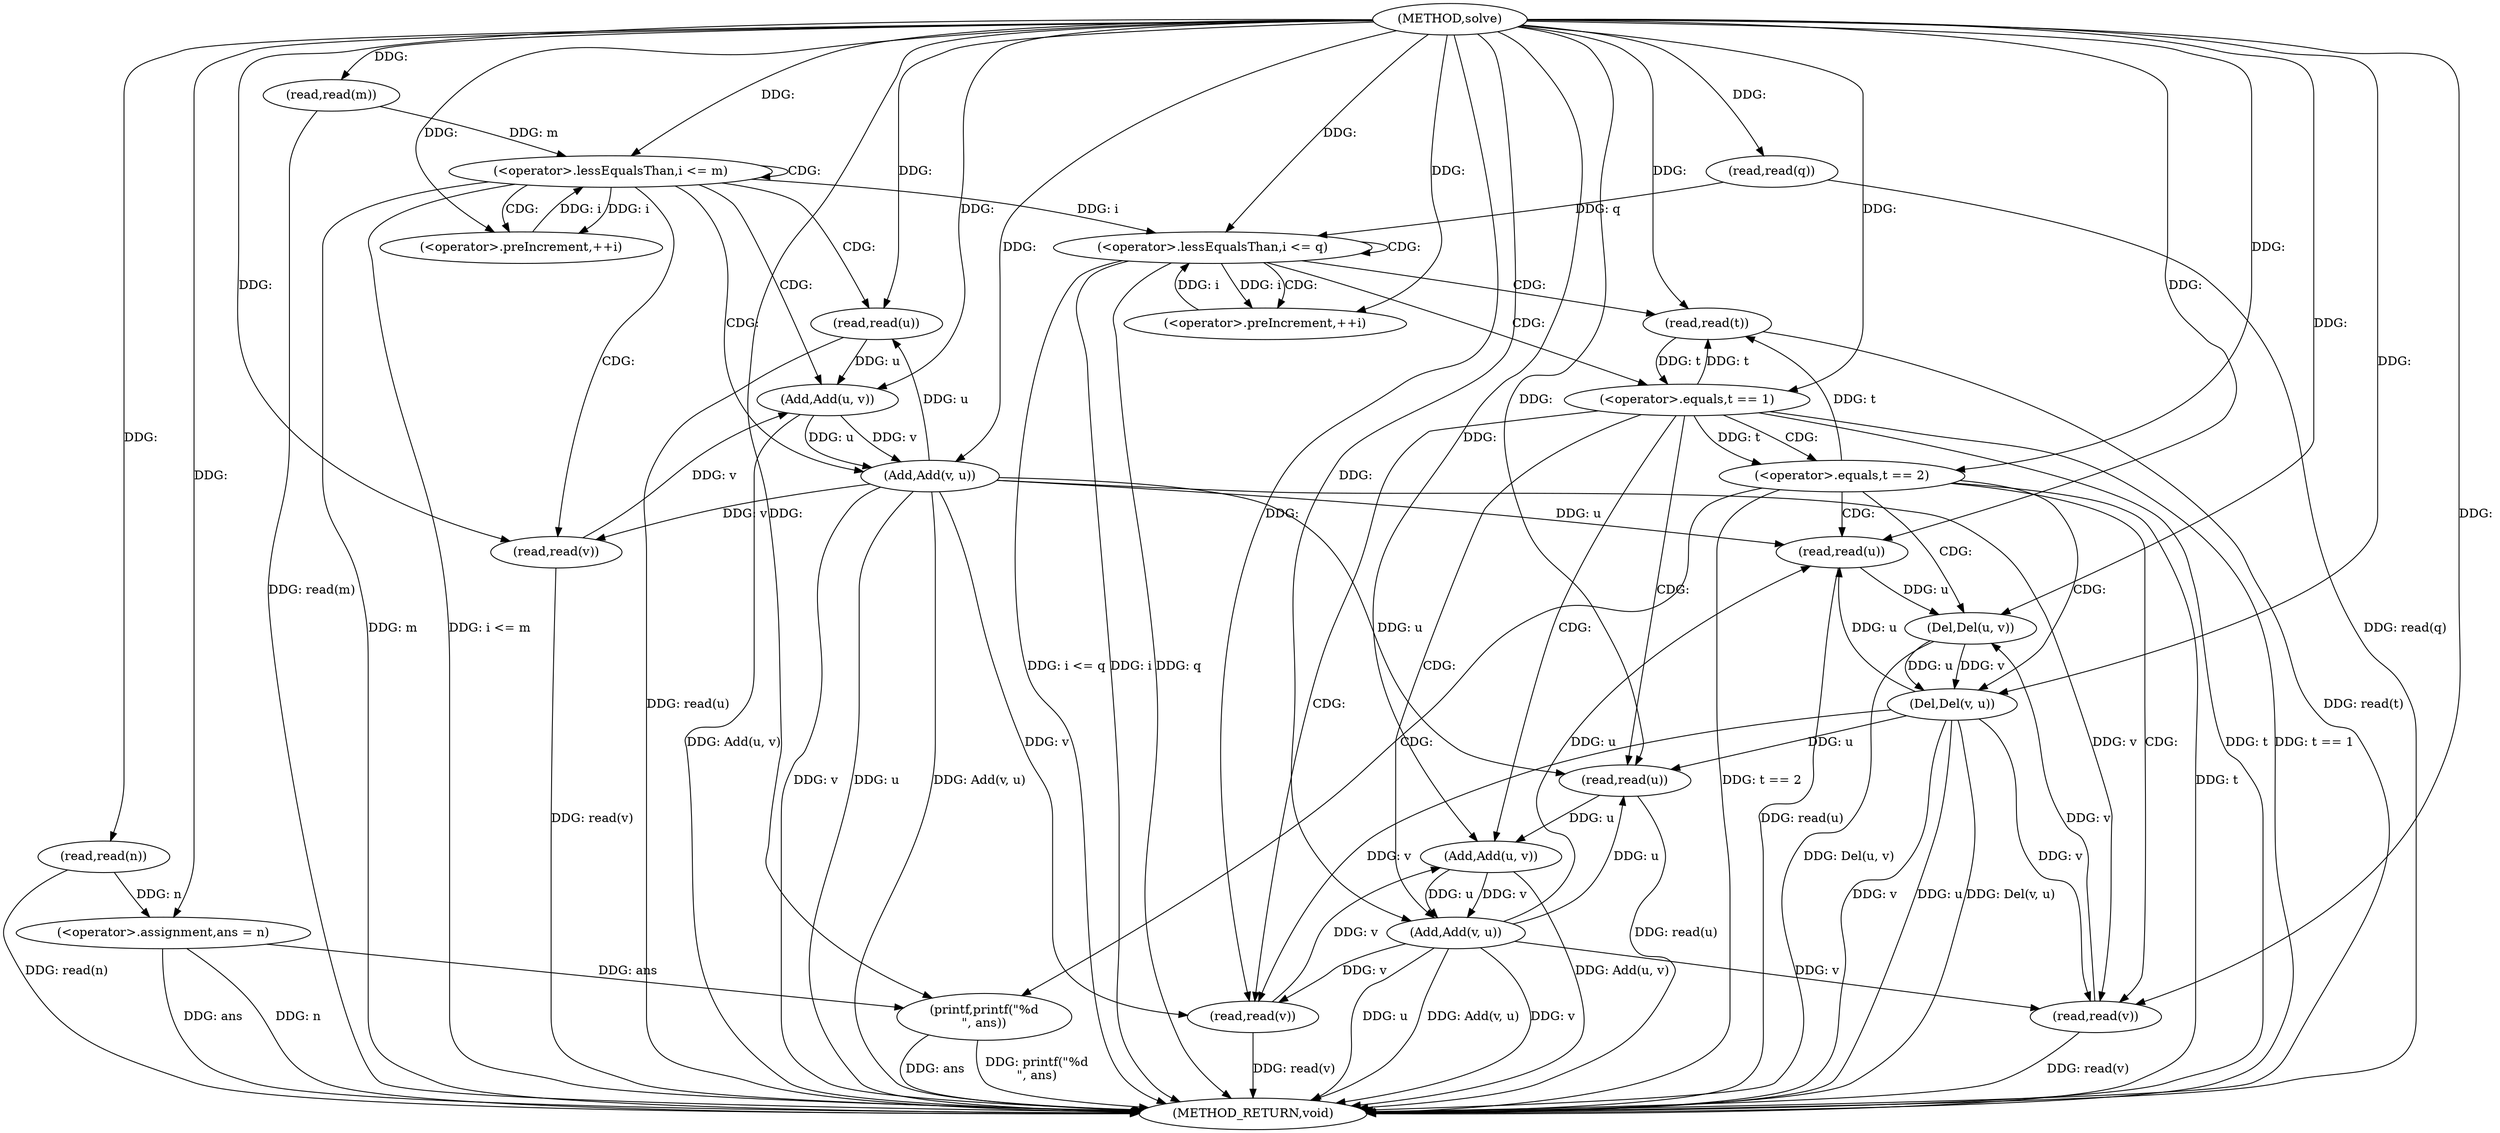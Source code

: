 digraph "solve" {  
"1000197" [label = "(METHOD,solve)" ]
"1000283" [label = "(METHOD_RETURN,void)" ]
"1000199" [label = "(read,read(n))" ]
"1000201" [label = "(read,read(m))" ]
"1000203" [label = "(<operator>.assignment,ans = n)" ]
"1000229" [label = "(read,read(q))" ]
"1000213" [label = "(<operator>.lessEqualsThan,i <= m)" ]
"1000216" [label = "(<operator>.preIncrement,++i)" ]
"1000239" [label = "(<operator>.lessEqualsThan,i <= q)" ]
"1000242" [label = "(<operator>.preIncrement,++i)" ]
"1000219" [label = "(read,read(u))" ]
"1000221" [label = "(read,read(v))" ]
"1000223" [label = "(Add,Add(u, v))" ]
"1000226" [label = "(Add,Add(v, u))" ]
"1000245" [label = "(read,read(t))" ]
"1000248" [label = "(<operator>.equals,t == 1)" ]
"1000252" [label = "(read,read(u))" ]
"1000254" [label = "(read,read(v))" ]
"1000256" [label = "(Add,Add(u, v))" ]
"1000259" [label = "(Add,Add(v, u))" ]
"1000264" [label = "(<operator>.equals,t == 2)" ]
"1000268" [label = "(read,read(u))" ]
"1000270" [label = "(read,read(v))" ]
"1000272" [label = "(Del,Del(u, v))" ]
"1000275" [label = "(Del,Del(v, u))" ]
"1000280" [label = "(printf,printf(\"%d\n\", ans))" ]
  "1000199" -> "1000283"  [ label = "DDG: read(n)"] 
  "1000201" -> "1000283"  [ label = "DDG: read(m)"] 
  "1000203" -> "1000283"  [ label = "DDG: ans"] 
  "1000203" -> "1000283"  [ label = "DDG: n"] 
  "1000213" -> "1000283"  [ label = "DDG: m"] 
  "1000213" -> "1000283"  [ label = "DDG: i <= m"] 
  "1000229" -> "1000283"  [ label = "DDG: read(q)"] 
  "1000239" -> "1000283"  [ label = "DDG: i"] 
  "1000239" -> "1000283"  [ label = "DDG: q"] 
  "1000239" -> "1000283"  [ label = "DDG: i <= q"] 
  "1000245" -> "1000283"  [ label = "DDG: read(t)"] 
  "1000248" -> "1000283"  [ label = "DDG: t"] 
  "1000248" -> "1000283"  [ label = "DDG: t == 1"] 
  "1000264" -> "1000283"  [ label = "DDG: t"] 
  "1000264" -> "1000283"  [ label = "DDG: t == 2"] 
  "1000280" -> "1000283"  [ label = "DDG: ans"] 
  "1000280" -> "1000283"  [ label = "DDG: printf(\"%d\n\", ans)"] 
  "1000268" -> "1000283"  [ label = "DDG: read(u)"] 
  "1000270" -> "1000283"  [ label = "DDG: read(v)"] 
  "1000272" -> "1000283"  [ label = "DDG: Del(u, v)"] 
  "1000275" -> "1000283"  [ label = "DDG: v"] 
  "1000275" -> "1000283"  [ label = "DDG: u"] 
  "1000275" -> "1000283"  [ label = "DDG: Del(v, u)"] 
  "1000252" -> "1000283"  [ label = "DDG: read(u)"] 
  "1000254" -> "1000283"  [ label = "DDG: read(v)"] 
  "1000256" -> "1000283"  [ label = "DDG: Add(u, v)"] 
  "1000259" -> "1000283"  [ label = "DDG: v"] 
  "1000259" -> "1000283"  [ label = "DDG: u"] 
  "1000259" -> "1000283"  [ label = "DDG: Add(v, u)"] 
  "1000219" -> "1000283"  [ label = "DDG: read(u)"] 
  "1000221" -> "1000283"  [ label = "DDG: read(v)"] 
  "1000223" -> "1000283"  [ label = "DDG: Add(u, v)"] 
  "1000226" -> "1000283"  [ label = "DDG: v"] 
  "1000226" -> "1000283"  [ label = "DDG: u"] 
  "1000226" -> "1000283"  [ label = "DDG: Add(v, u)"] 
  "1000199" -> "1000203"  [ label = "DDG: n"] 
  "1000197" -> "1000203"  [ label = "DDG: "] 
  "1000197" -> "1000199"  [ label = "DDG: "] 
  "1000197" -> "1000201"  [ label = "DDG: "] 
  "1000197" -> "1000229"  [ label = "DDG: "] 
  "1000216" -> "1000213"  [ label = "DDG: i"] 
  "1000197" -> "1000213"  [ label = "DDG: "] 
  "1000201" -> "1000213"  [ label = "DDG: m"] 
  "1000213" -> "1000216"  [ label = "DDG: i"] 
  "1000197" -> "1000216"  [ label = "DDG: "] 
  "1000213" -> "1000239"  [ label = "DDG: i"] 
  "1000242" -> "1000239"  [ label = "DDG: i"] 
  "1000197" -> "1000239"  [ label = "DDG: "] 
  "1000229" -> "1000239"  [ label = "DDG: q"] 
  "1000239" -> "1000242"  [ label = "DDG: i"] 
  "1000197" -> "1000242"  [ label = "DDG: "] 
  "1000226" -> "1000219"  [ label = "DDG: u"] 
  "1000197" -> "1000219"  [ label = "DDG: "] 
  "1000226" -> "1000221"  [ label = "DDG: v"] 
  "1000197" -> "1000221"  [ label = "DDG: "] 
  "1000219" -> "1000223"  [ label = "DDG: u"] 
  "1000197" -> "1000223"  [ label = "DDG: "] 
  "1000221" -> "1000223"  [ label = "DDG: v"] 
  "1000223" -> "1000226"  [ label = "DDG: v"] 
  "1000197" -> "1000226"  [ label = "DDG: "] 
  "1000223" -> "1000226"  [ label = "DDG: u"] 
  "1000248" -> "1000245"  [ label = "DDG: t"] 
  "1000264" -> "1000245"  [ label = "DDG: t"] 
  "1000197" -> "1000245"  [ label = "DDG: "] 
  "1000245" -> "1000248"  [ label = "DDG: t"] 
  "1000197" -> "1000248"  [ label = "DDG: "] 
  "1000275" -> "1000252"  [ label = "DDG: u"] 
  "1000259" -> "1000252"  [ label = "DDG: u"] 
  "1000226" -> "1000252"  [ label = "DDG: u"] 
  "1000197" -> "1000252"  [ label = "DDG: "] 
  "1000275" -> "1000254"  [ label = "DDG: v"] 
  "1000259" -> "1000254"  [ label = "DDG: v"] 
  "1000226" -> "1000254"  [ label = "DDG: v"] 
  "1000197" -> "1000254"  [ label = "DDG: "] 
  "1000252" -> "1000256"  [ label = "DDG: u"] 
  "1000197" -> "1000256"  [ label = "DDG: "] 
  "1000254" -> "1000256"  [ label = "DDG: v"] 
  "1000256" -> "1000259"  [ label = "DDG: v"] 
  "1000197" -> "1000259"  [ label = "DDG: "] 
  "1000256" -> "1000259"  [ label = "DDG: u"] 
  "1000248" -> "1000264"  [ label = "DDG: t"] 
  "1000197" -> "1000264"  [ label = "DDG: "] 
  "1000275" -> "1000268"  [ label = "DDG: u"] 
  "1000259" -> "1000268"  [ label = "DDG: u"] 
  "1000226" -> "1000268"  [ label = "DDG: u"] 
  "1000197" -> "1000268"  [ label = "DDG: "] 
  "1000275" -> "1000270"  [ label = "DDG: v"] 
  "1000259" -> "1000270"  [ label = "DDG: v"] 
  "1000226" -> "1000270"  [ label = "DDG: v"] 
  "1000197" -> "1000270"  [ label = "DDG: "] 
  "1000268" -> "1000272"  [ label = "DDG: u"] 
  "1000197" -> "1000272"  [ label = "DDG: "] 
  "1000270" -> "1000272"  [ label = "DDG: v"] 
  "1000272" -> "1000275"  [ label = "DDG: v"] 
  "1000197" -> "1000275"  [ label = "DDG: "] 
  "1000272" -> "1000275"  [ label = "DDG: u"] 
  "1000197" -> "1000280"  [ label = "DDG: "] 
  "1000203" -> "1000280"  [ label = "DDG: ans"] 
  "1000213" -> "1000221"  [ label = "CDG: "] 
  "1000213" -> "1000213"  [ label = "CDG: "] 
  "1000213" -> "1000216"  [ label = "CDG: "] 
  "1000213" -> "1000219"  [ label = "CDG: "] 
  "1000213" -> "1000223"  [ label = "CDG: "] 
  "1000213" -> "1000226"  [ label = "CDG: "] 
  "1000239" -> "1000239"  [ label = "CDG: "] 
  "1000239" -> "1000242"  [ label = "CDG: "] 
  "1000239" -> "1000248"  [ label = "CDG: "] 
  "1000239" -> "1000245"  [ label = "CDG: "] 
  "1000248" -> "1000259"  [ label = "CDG: "] 
  "1000248" -> "1000254"  [ label = "CDG: "] 
  "1000248" -> "1000252"  [ label = "CDG: "] 
  "1000248" -> "1000264"  [ label = "CDG: "] 
  "1000248" -> "1000256"  [ label = "CDG: "] 
  "1000264" -> "1000268"  [ label = "CDG: "] 
  "1000264" -> "1000272"  [ label = "CDG: "] 
  "1000264" -> "1000280"  [ label = "CDG: "] 
  "1000264" -> "1000270"  [ label = "CDG: "] 
  "1000264" -> "1000275"  [ label = "CDG: "] 
}
